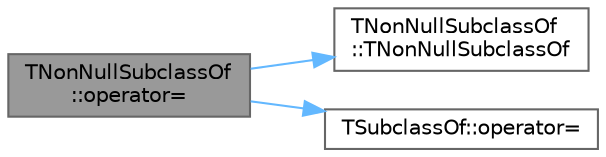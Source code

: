 digraph "TNonNullSubclassOf::operator="
{
 // INTERACTIVE_SVG=YES
 // LATEX_PDF_SIZE
  bgcolor="transparent";
  edge [fontname=Helvetica,fontsize=10,labelfontname=Helvetica,labelfontsize=10];
  node [fontname=Helvetica,fontsize=10,shape=box,height=0.2,width=0.4];
  rankdir="LR";
  Node1 [id="Node000001",label="TNonNullSubclassOf\l::operator=",height=0.2,width=0.4,color="gray40", fillcolor="grey60", style="filled", fontcolor="black",tooltip="Assignment operator from UClass, the type is checked on get not on set."];
  Node1 -> Node2 [id="edge1_Node000001_Node000002",color="steelblue1",style="solid",tooltip=" "];
  Node2 [id="Node000002",label="TNonNullSubclassOf\l::TNonNullSubclassOf",height=0.2,width=0.4,color="grey40", fillcolor="white", style="filled",URL="$da/d46/classTNonNullSubclassOf.html#aa1750a36cc97e42bcbb64f52d87add5d",tooltip="Default Constructor, defaults to null."];
  Node1 -> Node3 [id="edge2_Node000001_Node000003",color="steelblue1",style="solid",tooltip=" "];
  Node3 [id="Node000003",label="TSubclassOf::operator=",height=0.2,width=0.4,color="grey40", fillcolor="white", style="filled",URL="$dd/d22/classTSubclassOf.html#a2af6a34d9207d4412bb42b74464fe1d1",tooltip=" "];
}
